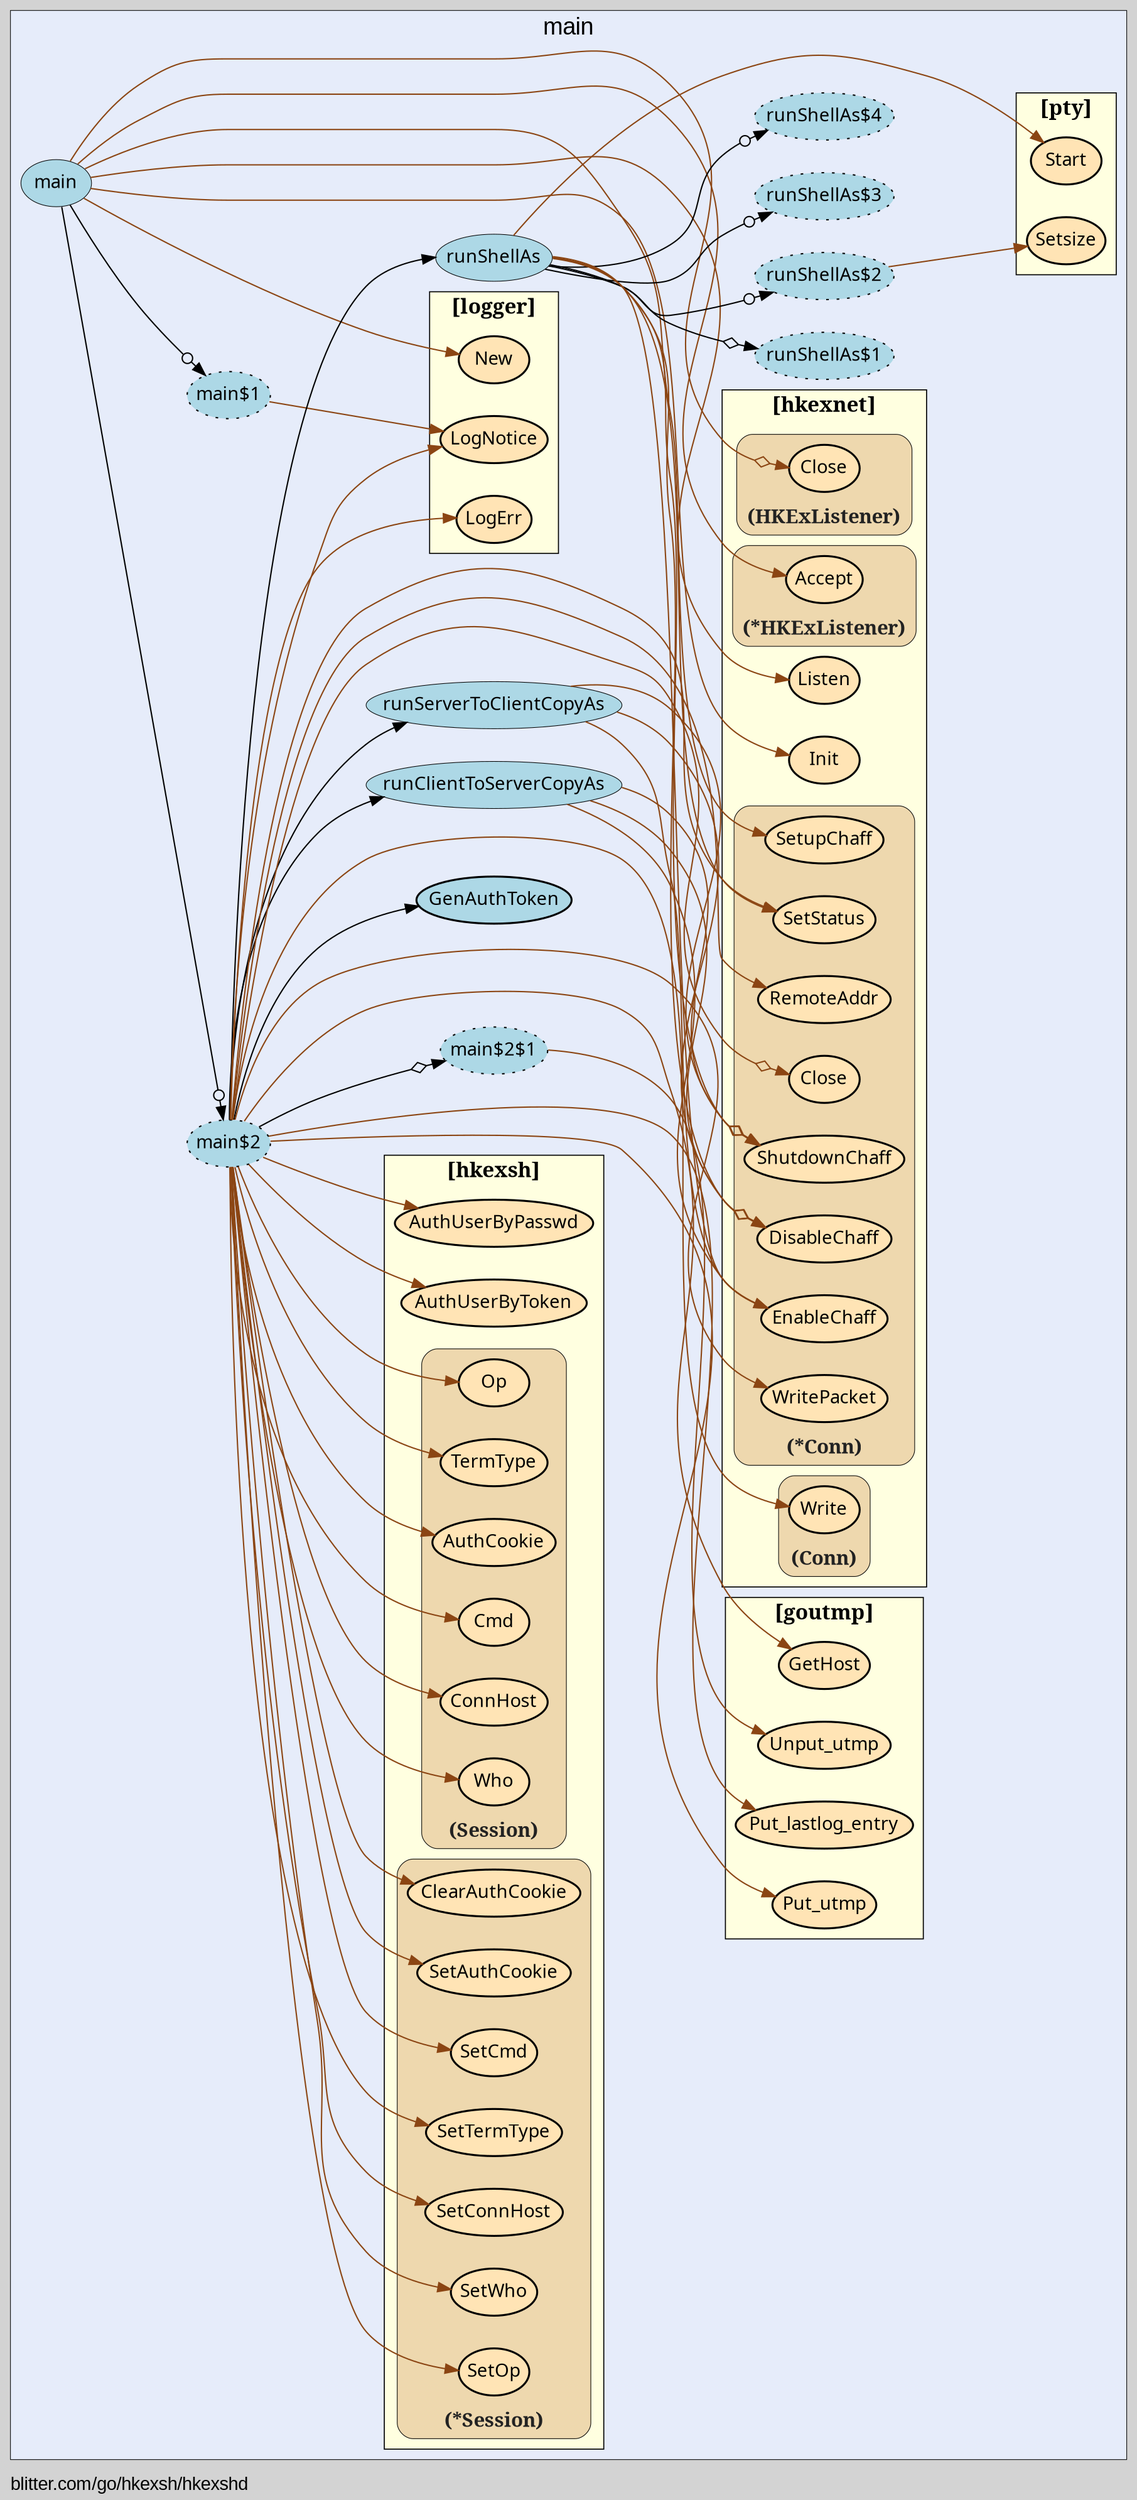 digraph gocallvis {
    label="blitter.com/go/hkexsh/hkexshd";
    labeljust="l";
    fontname="Arial";
    fontsize="14";
    rankdir="LR";
    bgcolor="lightgray";
    style="solid";
    penwidth="0.5";
    pad="0.0";
    nodesep="0.35";

    node [shape="ellipse" style="filled" fillcolor="honeydew" fontname="Verdana" penwidth="1.0" margin="0.05,0.0"];
    edge [minlen="2"]

    subgraph "cluster_focus" {
        bgcolor="#e6ecfa";
label="main";
labelloc="t";
labeljust="c";
fontsize="18";
        
        "blitter.com/go/hkexsh/hkexshd.main$1" [ label="main$1" style="dotted,filled" fillcolor="lightblue" ]
        "blitter.com/go/hkexsh/hkexshd.main" [ fillcolor="lightblue" label="main" penwidth="0.5" ]
        "blitter.com/go/hkexsh/hkexshd.main$2" [ style="dotted,filled" fillcolor="lightblue" label="main$2" ]
        "blitter.com/go/hkexsh/hkexshd.GenAuthToken" [ label="GenAuthToken" penwidth="1.5" fillcolor="lightblue" ]
        "blitter.com/go/hkexsh/hkexshd.runShellAs" [ fillcolor="lightblue" label="runShellAs" penwidth="0.5" ]
        "blitter.com/go/hkexsh/hkexshd.runShellAs$1" [ style="dotted,filled" fillcolor="lightblue" label="runShellAs$1" ]
        "blitter.com/go/hkexsh/hkexshd.runShellAs$2" [ fillcolor="lightblue" label="runShellAs$2" style="dotted,filled" ]
        "blitter.com/go/hkexsh/hkexshd.runShellAs$3" [ fillcolor="lightblue" label="runShellAs$3" style="dotted,filled" ]
        "blitter.com/go/hkexsh/hkexshd.runShellAs$4" [ label="runShellAs$4" style="dotted,filled" fillcolor="lightblue" ]
        "blitter.com/go/hkexsh/hkexshd.main$2$1" [ fillcolor="lightblue" label="main$2$1" style="dotted,filled" ]
        "blitter.com/go/hkexsh/hkexshd.runClientToServerCopyAs" [ fillcolor="lightblue" label="runClientToServerCopyAs" penwidth="0.5" ]
        "blitter.com/go/hkexsh/hkexshd.runServerToClientCopyAs" [ fillcolor="lightblue" label="runServerToClientCopyAs" penwidth="0.5" ]
        
        subgraph "cluster_blitter.com/go/goutmp" {
        penwidth="0.8";
fillcolor="lightyellow";
URL="/?f=blitter.com/go/goutmp";
fontsize="16";
style="filled";
fontname="bold";
rank="sink";
label="[goutmp]";
tooltip="package: blitter.com/go/goutmp";
        
        "blitter.com/go/goutmp.GetHost" [ fillcolor="moccasin" label="GetHost" penwidth="1.5" ]
        "blitter.com/go/goutmp.Put_utmp" [ fillcolor="moccasin" label="Put_utmp" penwidth="1.5" ]
        "blitter.com/go/goutmp.Unput_utmp" [ fillcolor="moccasin" label="Unput_utmp" penwidth="1.5" ]
        "blitter.com/go/goutmp.Put_lastlog_entry" [ fillcolor="moccasin" label="Put_lastlog_entry" penwidth="1.5" ]
        
    }

        subgraph "cluster_blitter.com/go/hkexsh" {
        style="filled";
fontname="bold";
label="[hkexsh]";
fontsize="16";
fillcolor="lightyellow";
rank="sink";
URL="/?f=blitter.com/go/hkexsh";
tooltip="package: blitter.com/go/hkexsh";
penwidth="0.8";
        
        "blitter.com/go/hkexsh.AuthUserByToken" [ fillcolor="moccasin" label="AuthUserByToken" penwidth="1.5" ]
        "blitter.com/go/hkexsh.AuthUserByPasswd" [ fillcolor="moccasin" label="AuthUserByPasswd" penwidth="1.5" ]
        
        subgraph "cluster_*blitter.com/go/hkexsh.Session" {
        fontsize="15";
fontcolor="#222222";
labelloc="b";
style="rounded,filled";
fillcolor="wheat2";
label="(*Session)";
tooltip="type: *blitter.com/go/hkexsh.Session";
penwidth="0.5";
        
        "(*blitter.com/go/hkexsh.Session).SetOp" [ fillcolor="moccasin" label="SetOp" penwidth="1.5" ]
        "(*blitter.com/go/hkexsh.Session).SetWho" [ fillcolor="moccasin" label="SetWho" penwidth="1.5" ]
        "(*blitter.com/go/hkexsh.Session).SetConnHost" [ fillcolor="moccasin" label="SetConnHost" penwidth="1.5" ]
        "(*blitter.com/go/hkexsh.Session).SetTermType" [ fillcolor="moccasin" label="SetTermType" penwidth="1.5" ]
        "(*blitter.com/go/hkexsh.Session).SetCmd" [ penwidth="1.5" fillcolor="moccasin" label="SetCmd" ]
        "(*blitter.com/go/hkexsh.Session).SetAuthCookie" [ fillcolor="moccasin" label="SetAuthCookie" penwidth="1.5" ]
        "(*blitter.com/go/hkexsh.Session).ClearAuthCookie" [ fillcolor="moccasin" label="ClearAuthCookie" penwidth="1.5" ]
        
    }

        subgraph "cluster_blitter.com/go/hkexsh.Session" {
        fontcolor="#222222";
labelloc="b";
style="rounded,filled";
fillcolor="wheat2";
label="(Session)";
tooltip="type: blitter.com/go/hkexsh.Session";
penwidth="0.5";
fontsize="15";
        
        "(blitter.com/go/hkexsh.Session).Op" [ fillcolor="moccasin" label="Op" penwidth="1.5" ]
        "(blitter.com/go/hkexsh.Session).Who" [ fillcolor="moccasin" label="Who" penwidth="1.5" ]
        "(blitter.com/go/hkexsh.Session).ConnHost" [ label="ConnHost" penwidth="1.5" fillcolor="moccasin" ]
        "(blitter.com/go/hkexsh.Session).Cmd" [ label="Cmd" penwidth="1.5" fillcolor="moccasin" ]
        "(blitter.com/go/hkexsh.Session).AuthCookie" [ fillcolor="moccasin" label="AuthCookie" penwidth="1.5" ]
        "(blitter.com/go/hkexsh.Session).TermType" [ fillcolor="moccasin" label="TermType" penwidth="1.5" ]
        
    }

    }

        subgraph "cluster_blitter.com/go/hkexsh/hkexnet" {
        fillcolor="lightyellow";
fontname="bold";
tooltip="package: blitter.com/go/hkexsh/hkexnet";
URL="/?f=blitter.com/go/hkexsh/hkexnet";
penwidth="0.8";
fontsize="16";
style="filled";
rank="sink";
label="[hkexnet]";
        
        "blitter.com/go/hkexsh/hkexnet.Init" [ fillcolor="moccasin" label="Init" penwidth="1.5" ]
        "blitter.com/go/hkexsh/hkexnet.Listen" [ fillcolor="moccasin" label="Listen" penwidth="1.5" ]
        
        subgraph "cluster_*blitter.com/go/hkexsh/hkexnet.Conn" {
        fillcolor="wheat2";
label="(*Conn)";
tooltip="type: *blitter.com/go/hkexsh/hkexnet.Conn";
penwidth="0.5";
fontsize="15";
fontcolor="#222222";
labelloc="b";
style="rounded,filled";
        
        "(*blitter.com/go/hkexsh/hkexnet.Conn).SetupChaff" [ label="SetupChaff" penwidth="1.5" fillcolor="moccasin" ]
        "(*blitter.com/go/hkexsh/hkexnet.Conn).Close" [ fillcolor="moccasin" label="Close" penwidth="1.5" ]
        "(*blitter.com/go/hkexsh/hkexnet.Conn).RemoteAddr" [ fillcolor="moccasin" label="RemoteAddr" penwidth="1.5" ]
        "(*blitter.com/go/hkexsh/hkexnet.Conn).EnableChaff" [ fillcolor="moccasin" label="EnableChaff" penwidth="1.5" ]
        "(*blitter.com/go/hkexsh/hkexnet.Conn).DisableChaff" [ penwidth="1.5" fillcolor="moccasin" label="DisableChaff" ]
        "(*blitter.com/go/hkexsh/hkexnet.Conn).ShutdownChaff" [ fillcolor="moccasin" label="ShutdownChaff" penwidth="1.5" ]
        "(*blitter.com/go/hkexsh/hkexnet.Conn).SetStatus" [ fillcolor="moccasin" label="SetStatus" penwidth="1.5" ]
        "(*blitter.com/go/hkexsh/hkexnet.Conn).WritePacket" [ fillcolor="moccasin" label="WritePacket" penwidth="1.5" ]
        
    }

        subgraph "cluster_*blitter.com/go/hkexsh/hkexnet.HKExListener" {
        fontcolor="#222222";
labelloc="b";
style="rounded,filled";
fillcolor="wheat2";
label="(*HKExListener)";
tooltip="type: *blitter.com/go/hkexsh/hkexnet.HKExListener";
penwidth="0.5";
fontsize="15";
        
        "(*blitter.com/go/hkexsh/hkexnet.HKExListener).Accept" [ fillcolor="moccasin" label="Accept" penwidth="1.5" ]
        
    }

        subgraph "cluster_blitter.com/go/hkexsh/hkexnet.Conn" {
        fontcolor="#222222";
labelloc="b";
style="rounded,filled";
fillcolor="wheat2";
label="(Conn)";
tooltip="type: blitter.com/go/hkexsh/hkexnet.Conn";
penwidth="0.5";
fontsize="15";
        
        "(blitter.com/go/hkexsh/hkexnet.Conn).Write" [ penwidth="1.5" fillcolor="moccasin" label="Write" ]
        
    }

        subgraph "cluster_blitter.com/go/hkexsh/hkexnet.HKExListener" {
        fillcolor="wheat2";
label="(HKExListener)";
tooltip="type: blitter.com/go/hkexsh/hkexnet.HKExListener";
penwidth="0.5";
fontsize="15";
fontcolor="#222222";
labelloc="b";
style="rounded,filled";
        
        "(blitter.com/go/hkexsh/hkexnet.HKExListener).Close" [ fillcolor="moccasin" label="Close" penwidth="1.5" ]
        
    }

    }

        subgraph "cluster_blitter.com/go/hkexsh/logger" {
        fillcolor="lightyellow";
label="[logger]";
penwidth="0.8";
style="filled";
rank="sink";
URL="/?f=blitter.com/go/hkexsh/logger";
tooltip="package: blitter.com/go/hkexsh/logger";
fontsize="16";
fontname="bold";
        
        "blitter.com/go/hkexsh/logger.LogNotice" [ fillcolor="moccasin" label="LogNotice" penwidth="1.5" ]
        "blitter.com/go/hkexsh/logger.New" [ fillcolor="moccasin" label="New" penwidth="1.5" ]
        "blitter.com/go/hkexsh/logger.LogErr" [ fillcolor="moccasin" label="LogErr" penwidth="1.5" ]
        
    }

        subgraph "cluster_github.com/kr/pty" {
        fillcolor="lightyellow";
fontname="bold";
rank="sink";
label="[pty]";
URL="/?f=github.com/kr/pty";
penwidth="0.8";
fontsize="16";
style="filled";
tooltip="package: github.com/kr/pty";
        
        "github.com/kr/pty.Start" [ fillcolor="moccasin" label="Start" penwidth="1.5" ]
        "github.com/kr/pty.Setsize" [ fillcolor="moccasin" label="Setsize" penwidth="1.5" ]
        
    }

    }

    "blitter.com/go/hkexsh/hkexshd.main$1" -> "blitter.com/go/hkexsh/logger.LogNotice" [ color="saddlebrown" ]
    "blitter.com/go/hkexsh/hkexshd.main" -> "blitter.com/go/hkexsh/logger.New" [ color="saddlebrown" ]
    "blitter.com/go/hkexsh/hkexshd.main" -> "blitter.com/go/hkexsh/hkexnet.Init" [ color="saddlebrown" ]
    "blitter.com/go/hkexsh/hkexshd.main" -> "blitter.com/go/hkexsh/hkexshd.main$1" [ arrowhead="normalnoneodot" ]
    "blitter.com/go/hkexsh/hkexshd.main" -> "blitter.com/go/hkexsh/hkexnet.Listen" [ color="saddlebrown" ]
    "blitter.com/go/hkexsh/hkexshd.main" -> "(blitter.com/go/hkexsh/hkexnet.HKExListener).Close" [ arrowhead="normalnoneodiamond" color="saddlebrown" ]
    "blitter.com/go/hkexsh/hkexshd.main" -> "(*blitter.com/go/hkexsh/hkexnet.HKExListener).Accept" [ color="saddlebrown" ]
    "blitter.com/go/hkexsh/hkexshd.main" -> "(*blitter.com/go/hkexsh/hkexnet.Conn).SetupChaff" [ color="saddlebrown" ]
    "blitter.com/go/hkexsh/hkexshd.main$2" -> "(*blitter.com/go/hkexsh/hkexnet.Conn).Close" [ arrowhead="normalnoneodiamond" color="saddlebrown" ]
    "blitter.com/go/hkexsh/hkexshd.main$2" -> "(*blitter.com/go/hkexsh.Session).SetOp" [ color="saddlebrown" ]
    "blitter.com/go/hkexsh/hkexshd.main$2" -> "(*blitter.com/go/hkexsh.Session).SetWho" [ color="saddlebrown" ]
    "blitter.com/go/hkexsh/hkexshd.main$2" -> "(*blitter.com/go/hkexsh.Session).SetConnHost" [ color="saddlebrown" ]
    "blitter.com/go/hkexsh/hkexshd.main$2" -> "(*blitter.com/go/hkexsh.Session).SetTermType" [ color="saddlebrown" ]
    "blitter.com/go/hkexsh/hkexshd.main$2" -> "(*blitter.com/go/hkexsh.Session).SetCmd" [ color="saddlebrown" ]
    "blitter.com/go/hkexsh/hkexshd.main$2" -> "(*blitter.com/go/hkexsh.Session).SetAuthCookie" [ color="saddlebrown" ]
    "blitter.com/go/hkexsh/hkexshd.main$2" -> "(blitter.com/go/hkexsh.Session).Op" [ color="saddlebrown" ]
    "blitter.com/go/hkexsh/hkexshd.main$2" -> "(blitter.com/go/hkexsh.Session).Who" [ color="saddlebrown" ]
    "blitter.com/go/hkexsh/hkexshd.main$2" -> "(blitter.com/go/hkexsh.Session).ConnHost" [ color="saddlebrown" ]
    "blitter.com/go/hkexsh/hkexshd.main$2" -> "(blitter.com/go/hkexsh.Session).Cmd" [ color="saddlebrown" ]
    "blitter.com/go/hkexsh/hkexshd.main$2" -> "(blitter.com/go/hkexsh.Session).AuthCookie" [ color="saddlebrown" ]
    "blitter.com/go/hkexsh/hkexshd.main$2" -> "blitter.com/go/hkexsh.AuthUserByToken" [ color="saddlebrown" ]
    "blitter.com/go/hkexsh/hkexshd.main$2" -> "(*blitter.com/go/hkexsh.Session).ClearAuthCookie" [ color="saddlebrown" ]
    "blitter.com/go/hkexsh/hkexshd.main$2" -> "blitter.com/go/hkexsh.AuthUserByPasswd" [ color="saddlebrown" ]
    "blitter.com/go/hkexsh/hkexshd.main$2" -> "(blitter.com/go/hkexsh/hkexnet.Conn).Write" [ color="saddlebrown" ]
    "blitter.com/go/hkexsh/hkexshd.main$2" -> "blitter.com/go/hkexsh/logger.LogNotice" [ color="saddlebrown" ]
    "blitter.com/go/hkexsh/hkexshd.main$2" -> "(*blitter.com/go/hkexsh/hkexnet.Conn).RemoteAddr" [ color="saddlebrown" ]
    "blitter.com/go/hkexsh/hkexshd.main$2" -> "blitter.com/go/goutmp.GetHost" [ color="saddlebrown" ]
    "blitter.com/go/hkexsh/hkexshd.main$2" -> "blitter.com/go/hkexsh/hkexshd.GenAuthToken" [  ]
    "blitter.com/go/hkexsh/hkexshd.main$2" -> "(blitter.com/go/hkexsh.Session).TermType" [ color="saddlebrown" ]
    "blitter.com/go/hkexsh/hkexshd.runShellAs" -> "github.com/kr/pty.Start" [ color="saddlebrown" ]
    "blitter.com/go/hkexsh/hkexshd.runShellAs" -> "blitter.com/go/hkexsh/hkexshd.runShellAs$1" [ arrowhead="normalnoneodiamond" ]
    "blitter.com/go/hkexsh/hkexshd.runShellAs$2" -> "github.com/kr/pty.Setsize" [ color="saddlebrown" ]
    "blitter.com/go/hkexsh/hkexshd.runShellAs" -> "blitter.com/go/hkexsh/hkexshd.runShellAs$2" [ arrowhead="normalnoneodot" ]
    "blitter.com/go/hkexsh/hkexshd.runShellAs" -> "blitter.com/go/hkexsh/hkexshd.runShellAs$3" [ arrowhead="normalnoneodot" ]
    "blitter.com/go/hkexsh/hkexshd.runShellAs" -> "(*blitter.com/go/hkexsh/hkexnet.Conn).EnableChaff" [ color="saddlebrown" ]
    "blitter.com/go/hkexsh/hkexshd.runShellAs" -> "(*blitter.com/go/hkexsh/hkexnet.Conn).DisableChaff" [ color="saddlebrown" arrowhead="normalnoneodiamond" ]
    "blitter.com/go/hkexsh/hkexshd.runShellAs" -> "(*blitter.com/go/hkexsh/hkexnet.Conn).ShutdownChaff" [ arrowhead="normalnoneodiamond" color="saddlebrown" ]
    "blitter.com/go/hkexsh/hkexshd.runShellAs" -> "blitter.com/go/hkexsh/hkexshd.runShellAs$4" [ arrowhead="normalnoneodot" ]
    "blitter.com/go/hkexsh/hkexshd.runShellAs" -> "(*blitter.com/go/hkexsh/hkexnet.Conn).SetStatus" [ color="saddlebrown" ]
    "blitter.com/go/hkexsh/hkexshd.main$2" -> "blitter.com/go/hkexsh/hkexshd.runShellAs" [  ]
    "blitter.com/go/hkexsh/hkexshd.main$2" -> "blitter.com/go/hkexsh/logger.LogErr" [ color="saddlebrown" ]
    "blitter.com/go/hkexsh/hkexshd.main$2" -> "(*blitter.com/go/hkexsh/hkexnet.Conn).SetStatus" [ color="saddlebrown" ]
    "blitter.com/go/hkexsh/hkexshd.main$2" -> "blitter.com/go/goutmp.Put_utmp" [ color="saddlebrown" ]
    "blitter.com/go/hkexsh/hkexshd.main$2$1" -> "blitter.com/go/goutmp.Unput_utmp" [ color="saddlebrown" ]
    "blitter.com/go/hkexsh/hkexshd.main$2" -> "blitter.com/go/hkexsh/hkexshd.main$2$1" [ arrowhead="normalnoneodiamond" ]
    "blitter.com/go/hkexsh/hkexshd.main$2" -> "blitter.com/go/goutmp.Put_lastlog_entry" [ color="saddlebrown" ]
    "blitter.com/go/hkexsh/hkexshd.runClientToServerCopyAs" -> "(*blitter.com/go/hkexsh/hkexnet.Conn).EnableChaff" [ color="saddlebrown" ]
    "blitter.com/go/hkexsh/hkexshd.runClientToServerCopyAs" -> "(*blitter.com/go/hkexsh/hkexnet.Conn).DisableChaff" [ arrowhead="normalnoneodiamond" color="saddlebrown" ]
    "blitter.com/go/hkexsh/hkexshd.runClientToServerCopyAs" -> "(*blitter.com/go/hkexsh/hkexnet.Conn).ShutdownChaff" [ arrowhead="normalnoneodiamond" color="saddlebrown" ]
    "blitter.com/go/hkexsh/hkexshd.main$2" -> "blitter.com/go/hkexsh/hkexshd.runClientToServerCopyAs" [  ]
    "blitter.com/go/hkexsh/hkexshd.main$2" -> "(*blitter.com/go/hkexsh/hkexnet.Conn).WritePacket" [ color="saddlebrown" ]
    "blitter.com/go/hkexsh/hkexshd.runServerToClientCopyAs" -> "(*blitter.com/go/hkexsh/hkexnet.Conn).EnableChaff" [ color="saddlebrown" ]
    "blitter.com/go/hkexsh/hkexshd.runServerToClientCopyAs" -> "(*blitter.com/go/hkexsh/hkexnet.Conn).DisableChaff" [ arrowhead="normalnoneodiamond" color="saddlebrown" ]
    "blitter.com/go/hkexsh/hkexshd.runServerToClientCopyAs" -> "(*blitter.com/go/hkexsh/hkexnet.Conn).ShutdownChaff" [ arrowhead="normalnoneodiamond" color="saddlebrown" ]
    "blitter.com/go/hkexsh/hkexshd.main$2" -> "blitter.com/go/hkexsh/hkexshd.runServerToClientCopyAs" [  ]
    "blitter.com/go/hkexsh/hkexshd.main" -> "blitter.com/go/hkexsh/hkexshd.main$2" [ arrowhead="normalnoneodot" ]
}
